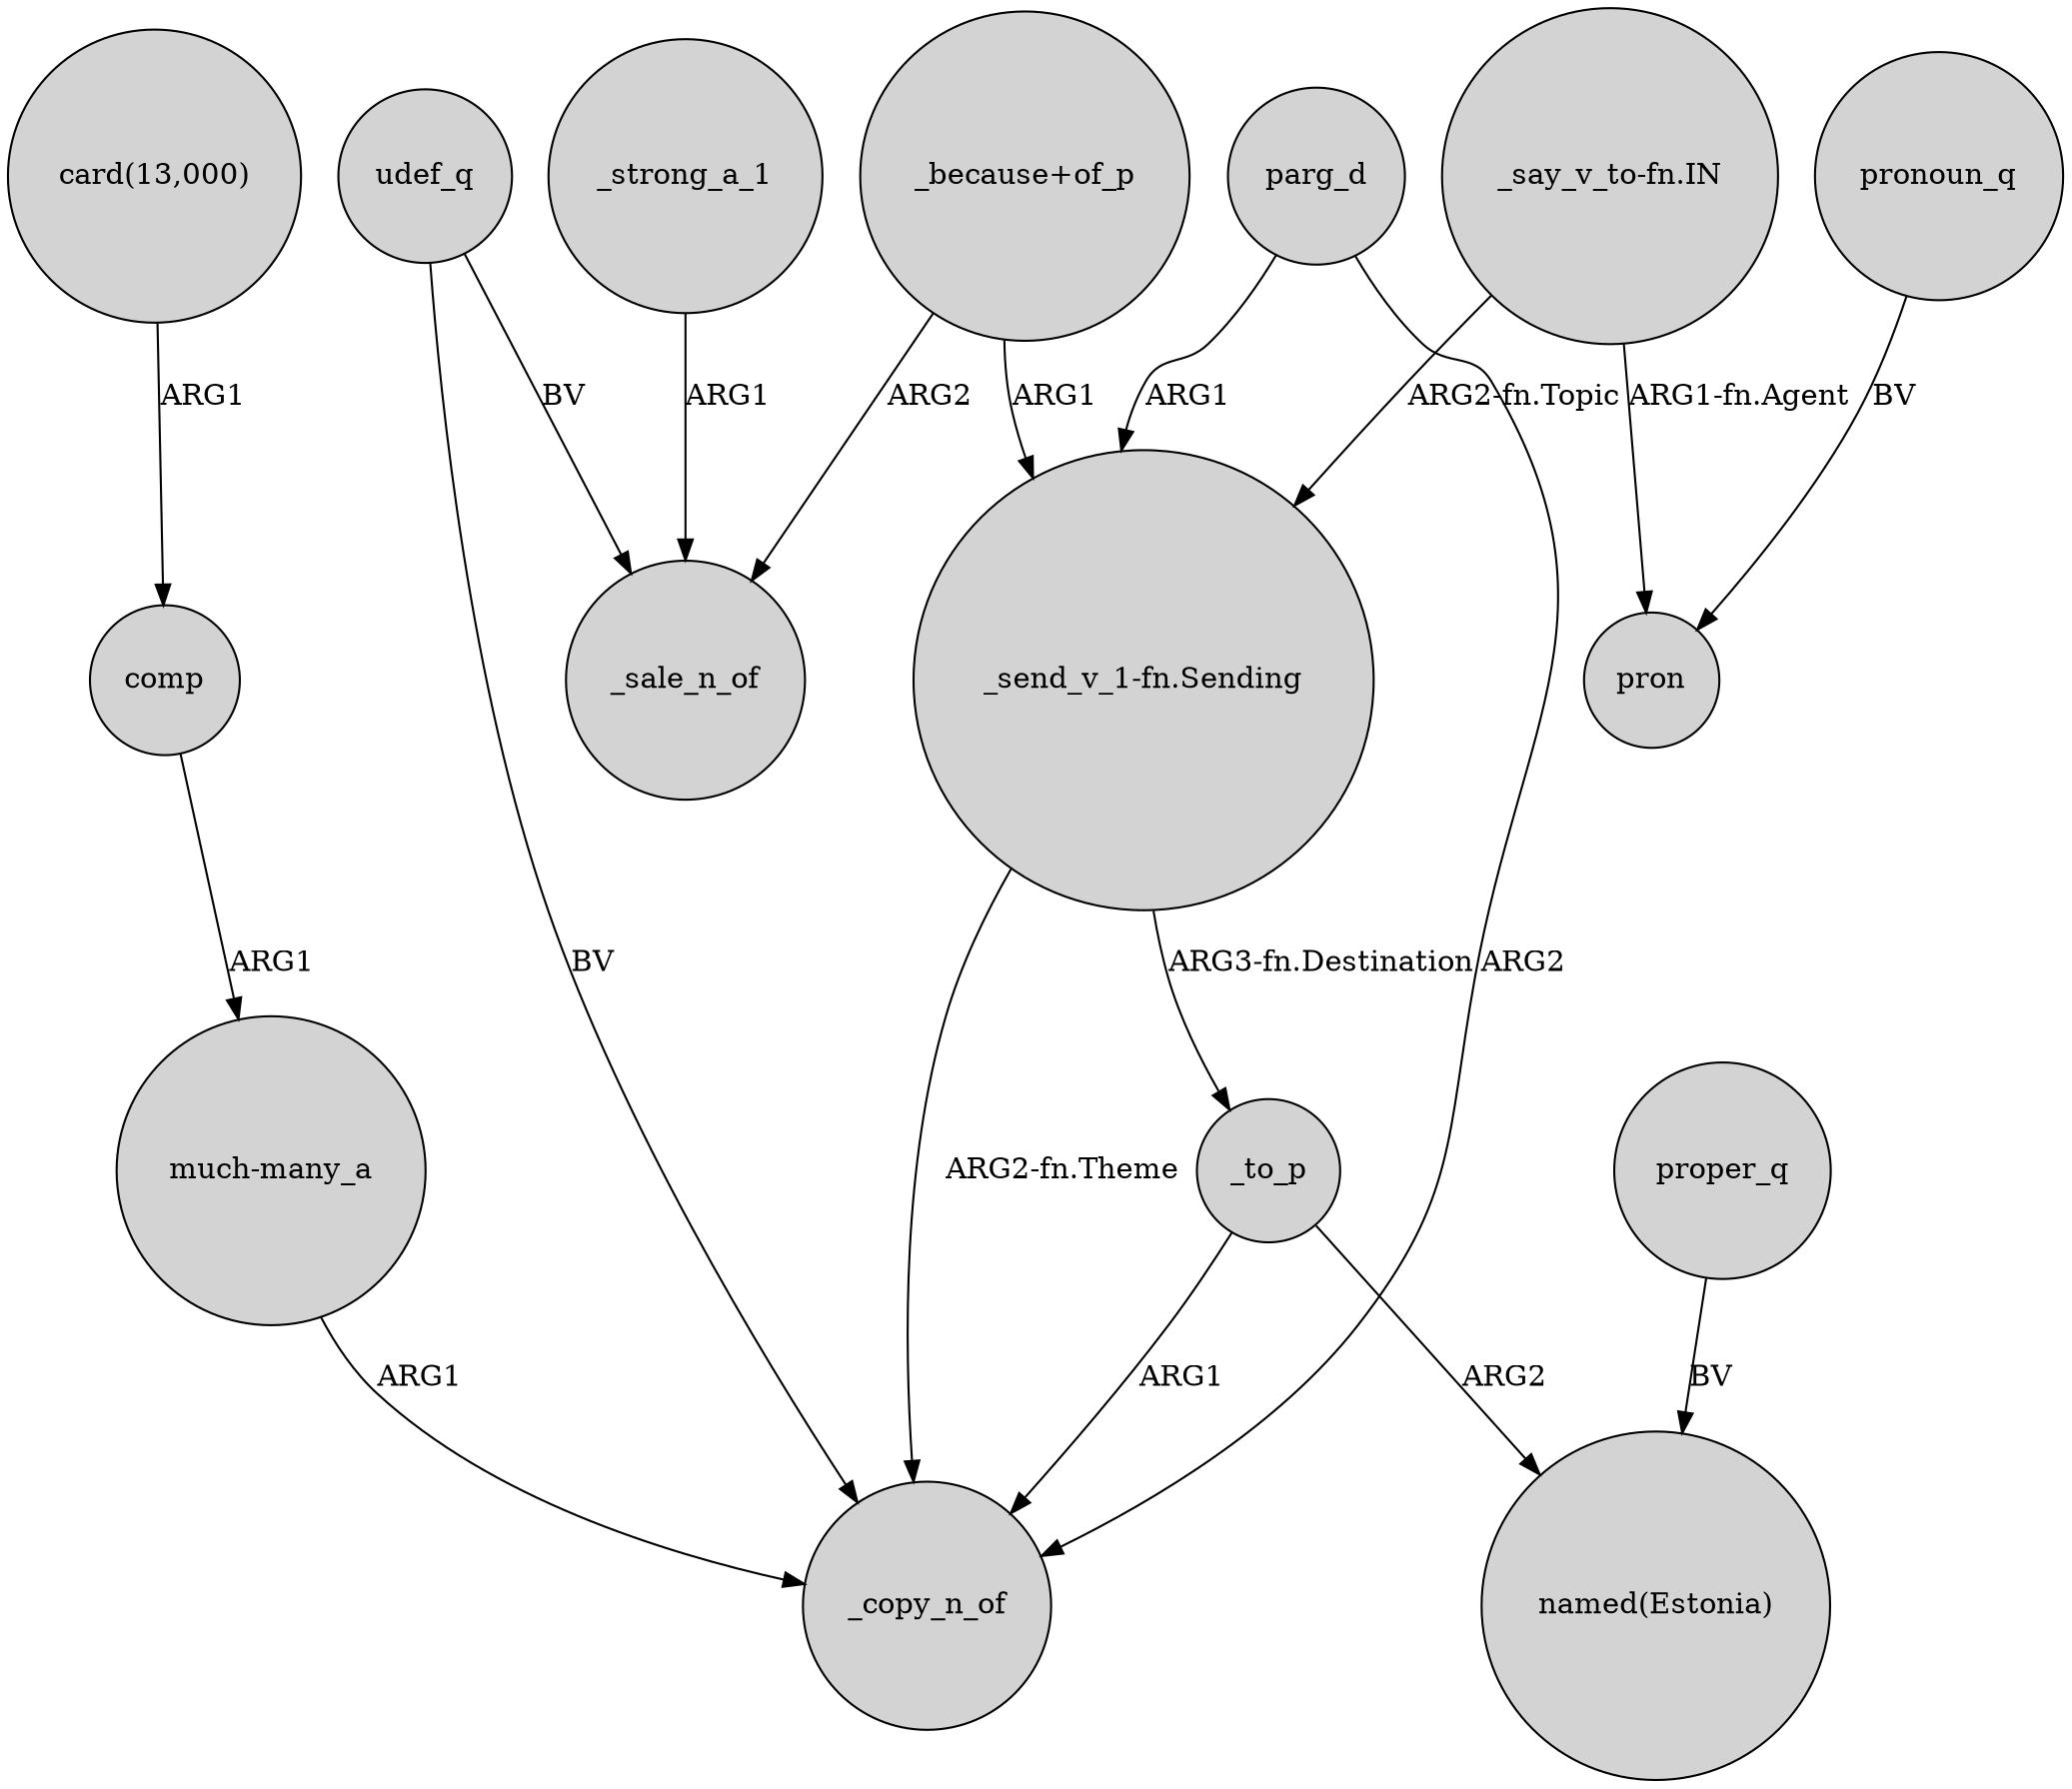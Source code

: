 digraph {
	node [shape=circle style=filled]
	"_because+of_p" -> "_send_v_1-fn.Sending" [label=ARG1]
	"much-many_a" -> _copy_n_of [label=ARG1]
	_strong_a_1 -> _sale_n_of [label=ARG1]
	comp -> "much-many_a" [label=ARG1]
	"_send_v_1-fn.Sending" -> _to_p [label="ARG3-fn.Destination"]
	_to_p -> _copy_n_of [label=ARG1]
	_to_p -> "named(Estonia)" [label=ARG2]
	"card(13,000)" -> comp [label=ARG1]
	parg_d -> "_send_v_1-fn.Sending" [label=ARG1]
	proper_q -> "named(Estonia)" [label=BV]
	"_because+of_p" -> _sale_n_of [label=ARG2]
	parg_d -> _copy_n_of [label=ARG2]
	"_send_v_1-fn.Sending" -> _copy_n_of [label="ARG2-fn.Theme"]
	udef_q -> _copy_n_of [label=BV]
	"_say_v_to-fn.IN" -> "_send_v_1-fn.Sending" [label="ARG2-fn.Topic"]
	udef_q -> _sale_n_of [label=BV]
	"_say_v_to-fn.IN" -> pron [label="ARG1-fn.Agent"]
	pronoun_q -> pron [label=BV]
}
